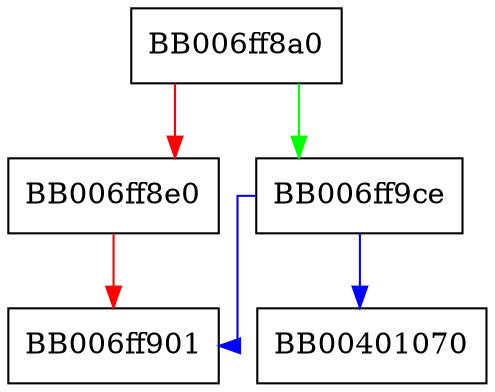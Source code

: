 digraph cipher_hw_rc4_hmac_md5_init_mackey {
  node [shape="box"];
  graph [splines=ortho];
  BB006ff8a0 -> BB006ff9ce [color="green"];
  BB006ff8a0 -> BB006ff8e0 [color="red"];
  BB006ff8e0 -> BB006ff901 [color="red"];
  BB006ff9ce -> BB00401070 [color="blue"];
  BB006ff9ce -> BB006ff901 [color="blue"];
}